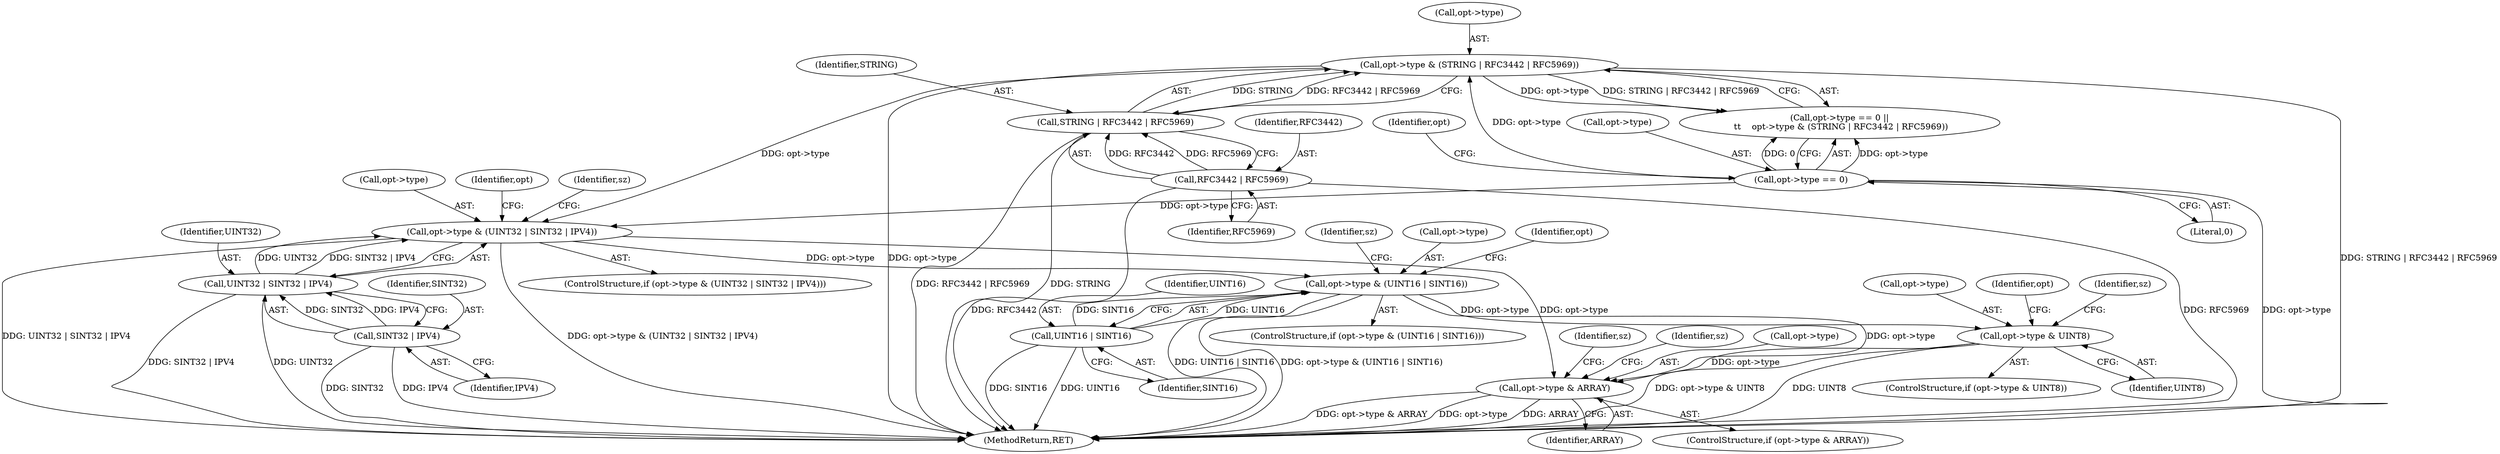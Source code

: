 digraph "0_Android_1390ace71179f04a09c300ee8d0300aa69d9db09@pointer" {
"1000193" [label="(Call,opt->type & UINT8)"];
"1000180" [label="(Call,opt->type & (UINT16 | SINT16))"];
"1000165" [label="(Call,opt->type & (UINT32 | SINT32 | IPV4))"];
"1000150" [label="(Call,opt->type & (STRING | RFC3442 | RFC5969))"];
"1000145" [label="(Call,opt->type == 0)"];
"1000154" [label="(Call,STRING | RFC3442 | RFC5969)"];
"1000156" [label="(Call,RFC3442 | RFC5969)"];
"1000169" [label="(Call,UINT32 | SINT32 | IPV4)"];
"1000171" [label="(Call,SINT32 | IPV4)"];
"1000184" [label="(Call,UINT16 | SINT16)"];
"1000203" [label="(Call,opt->type & ARRAY)"];
"1000175" [label="(Identifier,sz)"];
"1000157" [label="(Identifier,RFC3442)"];
"1000154" [label="(Call,STRING | RFC3442 | RFC5969)"];
"1000195" [label="(Identifier,opt)"];
"1000228" [label="(Identifier,sz)"];
"1000180" [label="(Call,opt->type & (UINT16 | SINT16))"];
"1000235" [label="(MethodReturn,RET)"];
"1000156" [label="(Call,RFC3442 | RFC5969)"];
"1000155" [label="(Identifier,STRING)"];
"1000173" [label="(Identifier,IPV4)"];
"1000186" [label="(Identifier,SINT16)"];
"1000203" [label="(Call,opt->type & ARRAY)"];
"1000170" [label="(Identifier,UINT32)"];
"1000150" [label="(Call,opt->type & (STRING | RFC3442 | RFC5969))"];
"1000151" [label="(Call,opt->type)"];
"1000192" [label="(ControlStructure,if (opt->type & UINT8))"];
"1000164" [label="(ControlStructure,if (opt->type & (UINT32 | SINT32 | IPV4)))"];
"1000169" [label="(Call,UINT32 | SINT32 | IPV4)"];
"1000165" [label="(Call,opt->type & (UINT32 | SINT32 | IPV4))"];
"1000185" [label="(Identifier,UINT16)"];
"1000202" [label="(ControlStructure,if (opt->type & ARRAY))"];
"1000197" [label="(Identifier,UINT8)"];
"1000211" [label="(Identifier,sz)"];
"1000145" [label="(Call,opt->type == 0)"];
"1000149" [label="(Literal,0)"];
"1000184" [label="(Call,UINT16 | SINT16)"];
"1000193" [label="(Call,opt->type & UINT8)"];
"1000152" [label="(Identifier,opt)"];
"1000207" [label="(Identifier,ARRAY)"];
"1000199" [label="(Identifier,sz)"];
"1000158" [label="(Identifier,RFC5969)"];
"1000204" [label="(Call,opt->type)"];
"1000146" [label="(Call,opt->type)"];
"1000171" [label="(Call,SINT32 | IPV4)"];
"1000188" [label="(Identifier,sz)"];
"1000166" [label="(Call,opt->type)"];
"1000181" [label="(Call,opt->type)"];
"1000182" [label="(Identifier,opt)"];
"1000194" [label="(Call,opt->type)"];
"1000179" [label="(ControlStructure,if (opt->type & (UINT16 | SINT16)))"];
"1000205" [label="(Identifier,opt)"];
"1000172" [label="(Identifier,SINT32)"];
"1000144" [label="(Call,opt->type == 0 ||\n \t\t    opt->type & (STRING | RFC3442 | RFC5969))"];
"1000193" -> "1000192"  [label="AST: "];
"1000193" -> "1000197"  [label="CFG: "];
"1000194" -> "1000193"  [label="AST: "];
"1000197" -> "1000193"  [label="AST: "];
"1000199" -> "1000193"  [label="CFG: "];
"1000205" -> "1000193"  [label="CFG: "];
"1000193" -> "1000235"  [label="DDG: UINT8"];
"1000193" -> "1000235"  [label="DDG: opt->type & UINT8"];
"1000180" -> "1000193"  [label="DDG: opt->type"];
"1000193" -> "1000203"  [label="DDG: opt->type"];
"1000180" -> "1000179"  [label="AST: "];
"1000180" -> "1000184"  [label="CFG: "];
"1000181" -> "1000180"  [label="AST: "];
"1000184" -> "1000180"  [label="AST: "];
"1000188" -> "1000180"  [label="CFG: "];
"1000195" -> "1000180"  [label="CFG: "];
"1000180" -> "1000235"  [label="DDG: UINT16 | SINT16"];
"1000180" -> "1000235"  [label="DDG: opt->type & (UINT16 | SINT16)"];
"1000165" -> "1000180"  [label="DDG: opt->type"];
"1000184" -> "1000180"  [label="DDG: UINT16"];
"1000184" -> "1000180"  [label="DDG: SINT16"];
"1000180" -> "1000203"  [label="DDG: opt->type"];
"1000165" -> "1000164"  [label="AST: "];
"1000165" -> "1000169"  [label="CFG: "];
"1000166" -> "1000165"  [label="AST: "];
"1000169" -> "1000165"  [label="AST: "];
"1000175" -> "1000165"  [label="CFG: "];
"1000182" -> "1000165"  [label="CFG: "];
"1000165" -> "1000235"  [label="DDG: UINT32 | SINT32 | IPV4"];
"1000165" -> "1000235"  [label="DDG: opt->type & (UINT32 | SINT32 | IPV4)"];
"1000150" -> "1000165"  [label="DDG: opt->type"];
"1000145" -> "1000165"  [label="DDG: opt->type"];
"1000169" -> "1000165"  [label="DDG: UINT32"];
"1000169" -> "1000165"  [label="DDG: SINT32 | IPV4"];
"1000165" -> "1000203"  [label="DDG: opt->type"];
"1000150" -> "1000144"  [label="AST: "];
"1000150" -> "1000154"  [label="CFG: "];
"1000151" -> "1000150"  [label="AST: "];
"1000154" -> "1000150"  [label="AST: "];
"1000144" -> "1000150"  [label="CFG: "];
"1000150" -> "1000235"  [label="DDG: STRING | RFC3442 | RFC5969"];
"1000150" -> "1000235"  [label="DDG: opt->type"];
"1000150" -> "1000144"  [label="DDG: opt->type"];
"1000150" -> "1000144"  [label="DDG: STRING | RFC3442 | RFC5969"];
"1000145" -> "1000150"  [label="DDG: opt->type"];
"1000154" -> "1000150"  [label="DDG: STRING"];
"1000154" -> "1000150"  [label="DDG: RFC3442 | RFC5969"];
"1000145" -> "1000144"  [label="AST: "];
"1000145" -> "1000149"  [label="CFG: "];
"1000146" -> "1000145"  [label="AST: "];
"1000149" -> "1000145"  [label="AST: "];
"1000152" -> "1000145"  [label="CFG: "];
"1000144" -> "1000145"  [label="CFG: "];
"1000145" -> "1000235"  [label="DDG: opt->type"];
"1000145" -> "1000144"  [label="DDG: opt->type"];
"1000145" -> "1000144"  [label="DDG: 0"];
"1000154" -> "1000156"  [label="CFG: "];
"1000155" -> "1000154"  [label="AST: "];
"1000156" -> "1000154"  [label="AST: "];
"1000154" -> "1000235"  [label="DDG: STRING"];
"1000154" -> "1000235"  [label="DDG: RFC3442 | RFC5969"];
"1000156" -> "1000154"  [label="DDG: RFC3442"];
"1000156" -> "1000154"  [label="DDG: RFC5969"];
"1000156" -> "1000158"  [label="CFG: "];
"1000157" -> "1000156"  [label="AST: "];
"1000158" -> "1000156"  [label="AST: "];
"1000156" -> "1000235"  [label="DDG: RFC3442"];
"1000156" -> "1000235"  [label="DDG: RFC5969"];
"1000169" -> "1000171"  [label="CFG: "];
"1000170" -> "1000169"  [label="AST: "];
"1000171" -> "1000169"  [label="AST: "];
"1000169" -> "1000235"  [label="DDG: SINT32 | IPV4"];
"1000169" -> "1000235"  [label="DDG: UINT32"];
"1000171" -> "1000169"  [label="DDG: SINT32"];
"1000171" -> "1000169"  [label="DDG: IPV4"];
"1000171" -> "1000173"  [label="CFG: "];
"1000172" -> "1000171"  [label="AST: "];
"1000173" -> "1000171"  [label="AST: "];
"1000171" -> "1000235"  [label="DDG: SINT32"];
"1000171" -> "1000235"  [label="DDG: IPV4"];
"1000184" -> "1000186"  [label="CFG: "];
"1000185" -> "1000184"  [label="AST: "];
"1000186" -> "1000184"  [label="AST: "];
"1000184" -> "1000235"  [label="DDG: UINT16"];
"1000184" -> "1000235"  [label="DDG: SINT16"];
"1000203" -> "1000202"  [label="AST: "];
"1000203" -> "1000207"  [label="CFG: "];
"1000204" -> "1000203"  [label="AST: "];
"1000207" -> "1000203"  [label="AST: "];
"1000211" -> "1000203"  [label="CFG: "];
"1000228" -> "1000203"  [label="CFG: "];
"1000203" -> "1000235"  [label="DDG: ARRAY"];
"1000203" -> "1000235"  [label="DDG: opt->type & ARRAY"];
"1000203" -> "1000235"  [label="DDG: opt->type"];
}
